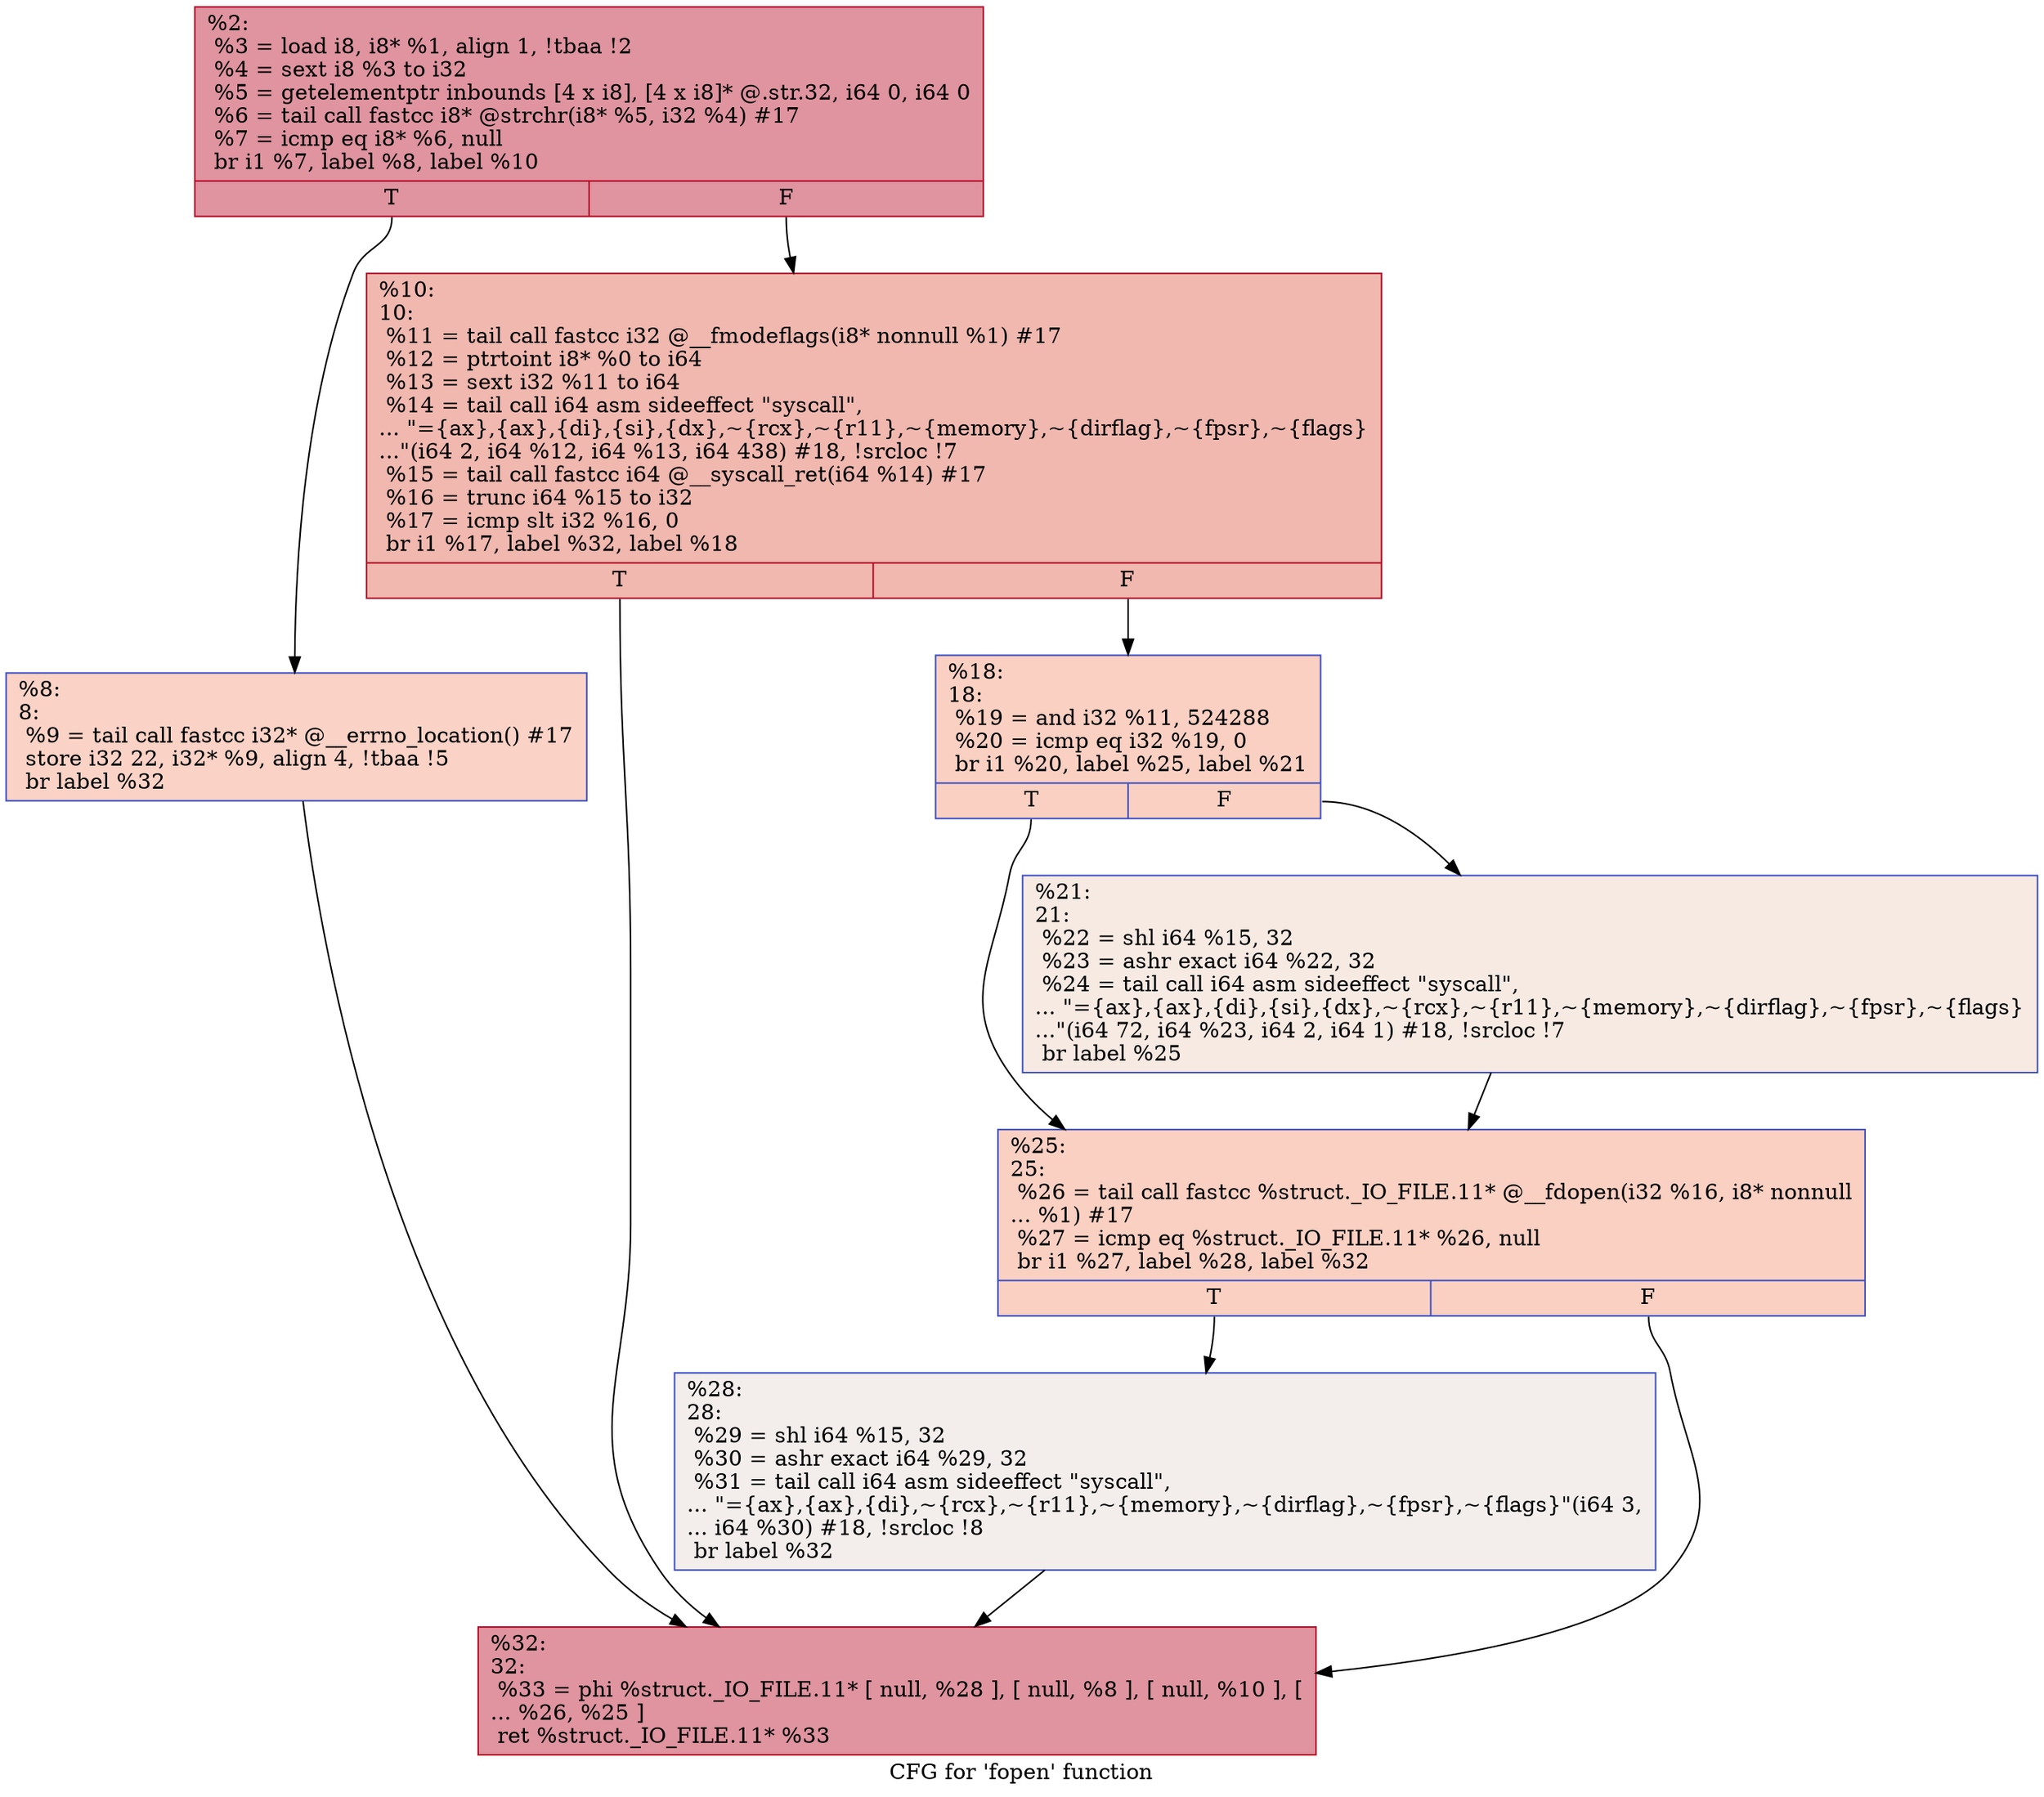 digraph "CFG for 'fopen' function" {
	label="CFG for 'fopen' function";

	Node0x123f960 [shape=record,color="#b70d28ff", style=filled, fillcolor="#b70d2870",label="{%2:\l  %3 = load i8, i8* %1, align 1, !tbaa !2\l  %4 = sext i8 %3 to i32\l  %5 = getelementptr inbounds [4 x i8], [4 x i8]* @.str.32, i64 0, i64 0\l  %6 = tail call fastcc i8* @strchr(i8* %5, i32 %4) #17\l  %7 = icmp eq i8* %6, null\l  br i1 %7, label %8, label %10\l|{<s0>T|<s1>F}}"];
	Node0x123f960:s0 -> Node0x123f9b0;
	Node0x123f960:s1 -> Node0x123fa00;
	Node0x123f9b0 [shape=record,color="#3d50c3ff", style=filled, fillcolor="#f59c7d70",label="{%8:\l8:                                                \l  %9 = tail call fastcc i32* @__errno_location() #17\l  store i32 22, i32* %9, align 4, !tbaa !5\l  br label %32\l}"];
	Node0x123f9b0 -> Node0x123fb90;
	Node0x123fa00 [shape=record,color="#b70d28ff", style=filled, fillcolor="#dc5d4a70",label="{%10:\l10:                                               \l  %11 = tail call fastcc i32 @__fmodeflags(i8* nonnull %1) #17\l  %12 = ptrtoint i8* %0 to i64\l  %13 = sext i32 %11 to i64\l  %14 = tail call i64 asm sideeffect \"syscall\",\l... \"=\{ax\},\{ax\},\{di\},\{si\},\{dx\},~\{rcx\},~\{r11\},~\{memory\},~\{dirflag\},~\{fpsr\},~\{flags\}\l...\"(i64 2, i64 %12, i64 %13, i64 438) #18, !srcloc !7\l  %15 = tail call fastcc i64 @__syscall_ret(i64 %14) #17\l  %16 = trunc i64 %15 to i32\l  %17 = icmp slt i32 %16, 0\l  br i1 %17, label %32, label %18\l|{<s0>T|<s1>F}}"];
	Node0x123fa00:s0 -> Node0x123fb90;
	Node0x123fa00:s1 -> Node0x123fa50;
	Node0x123fa50 [shape=record,color="#3d50c3ff", style=filled, fillcolor="#f3947570",label="{%18:\l18:                                               \l  %19 = and i32 %11, 524288\l  %20 = icmp eq i32 %19, 0\l  br i1 %20, label %25, label %21\l|{<s0>T|<s1>F}}"];
	Node0x123fa50:s0 -> Node0x123faf0;
	Node0x123fa50:s1 -> Node0x123faa0;
	Node0x123faa0 [shape=record,color="#3d50c3ff", style=filled, fillcolor="#eed0c070",label="{%21:\l21:                                               \l  %22 = shl i64 %15, 32\l  %23 = ashr exact i64 %22, 32\l  %24 = tail call i64 asm sideeffect \"syscall\",\l... \"=\{ax\},\{ax\},\{di\},\{si\},\{dx\},~\{rcx\},~\{r11\},~\{memory\},~\{dirflag\},~\{fpsr\},~\{flags\}\l...\"(i64 72, i64 %23, i64 2, i64 1) #18, !srcloc !7\l  br label %25\l}"];
	Node0x123faa0 -> Node0x123faf0;
	Node0x123faf0 [shape=record,color="#3d50c3ff", style=filled, fillcolor="#f3947570",label="{%25:\l25:                                               \l  %26 = tail call fastcc %struct._IO_FILE.11* @__fdopen(i32 %16, i8* nonnull\l... %1) #17\l  %27 = icmp eq %struct._IO_FILE.11* %26, null\l  br i1 %27, label %28, label %32\l|{<s0>T|<s1>F}}"];
	Node0x123faf0:s0 -> Node0x123fb40;
	Node0x123faf0:s1 -> Node0x123fb90;
	Node0x123fb40 [shape=record,color="#3d50c3ff", style=filled, fillcolor="#e3d9d370",label="{%28:\l28:                                               \l  %29 = shl i64 %15, 32\l  %30 = ashr exact i64 %29, 32\l  %31 = tail call i64 asm sideeffect \"syscall\",\l... \"=\{ax\},\{ax\},\{di\},~\{rcx\},~\{r11\},~\{memory\},~\{dirflag\},~\{fpsr\},~\{flags\}\"(i64 3,\l... i64 %30) #18, !srcloc !8\l  br label %32\l}"];
	Node0x123fb40 -> Node0x123fb90;
	Node0x123fb90 [shape=record,color="#b70d28ff", style=filled, fillcolor="#b70d2870",label="{%32:\l32:                                               \l  %33 = phi %struct._IO_FILE.11* [ null, %28 ], [ null, %8 ], [ null, %10 ], [\l... %26, %25 ]\l  ret %struct._IO_FILE.11* %33\l}"];
}
